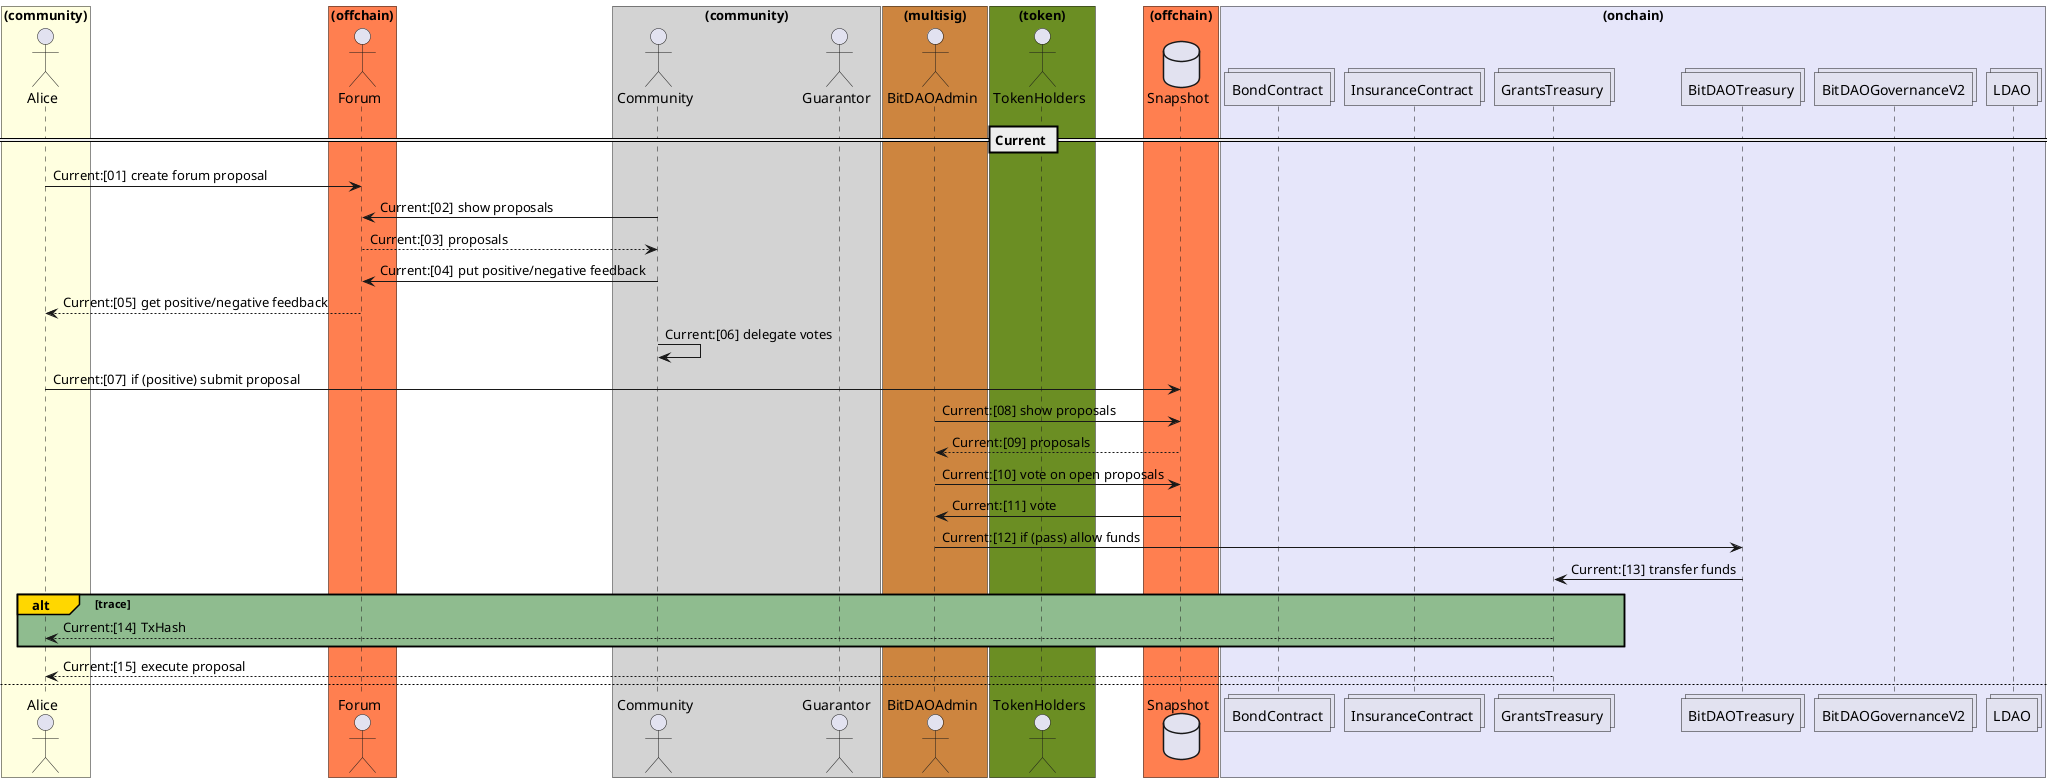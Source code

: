 @startuml
'https://plantuml.com/sequence-diagram
box "(community)" #LightYellow
actor Alice as alice
end box

box "(offchain)" #Coral
actor Forum as forum
end box

box "(community)" #LightGray
actor Community as community
actor Guarantor as guarantor
end box

box "(multisig)" #Peru
actor BitDAOAdmin as bitdaoadmin
end box

box "(token)" #OliveDrab
actor TokenHolders as tokenholders
endbox

box "(offchain)" #Coral
database Snapshot as snapshot
end box

box "(onchain)" #Lavender
collections BondContract as bondcontract
collections InsuranceContract as insurancecontract
collections GrantsTreasury as grantstreasury
collections BitDAOTreasury as bitdaotreasury
collections BitDAOGovernanceV2 as bitdaogovernance
collections LDAO
end box

autonumber "Current:[00]"

== Current ==

alice -> forum: create forum proposal

community -> forum: show proposals
community <-- forum: proposals
community -> forum: put positive/negative feedback

alice <-- forum: get positive/negative feedback

community -> community: delegate votes

alice -> snapshot: if (positive) submit proposal

bitdaoadmin -> snapshot: show proposals
bitdaoadmin <-- snapshot: proposals
bitdaoadmin -> snapshot: vote on open proposals
bitdaoadmin <- snapshot: vote
bitdaoadmin -> bitdaotreasury: if (pass) allow funds
bitdaotreasury -> grantstreasury: transfer funds

alt#Gold #DarkSeaGreen trace
  alice <-- grantstreasury: TxHash
end

alice <-- grantstreasury: execute proposal

newpage

autonumber "Bond:[00]"

== Bond ==

alice -> forum: create forum proposal
alice <- guarantor: positive/negative feedback
alice -> bondcontract: if (positive) create bond

guarantor -> bondcontract: contribute

community -> community: delegate votes

alice -> snapshot: submit proposal

bitdaoadmin -> bitdaotreasury: if (pass) allow funds
bitdaotreasury -> grantstreasury: transfer funds

alice <-- grantstreasury: execute proposal

community -> community: delegate votes

alice -> snapshot: submit release request
guarantor -> snapshot: show proposals
guarantor <-- snapshot: proposals
guarantor -> snapshot: vote

bitdaoadmin -> snapshot: show vote result
bitdaoadmin <-- snapshot: pass/fail

alt#Gold #LightBlue pass
    bitdaoadmin -> bondcontract: release bond
else #Pink fail
    bitdaoadmin -> bondcontract: slash bond
end

  alt#Gold #DarkSeaGreen trace
    bitdaoadmin <-- bondcontract: TxHash
  end

newpage

autonumber "Roles:[00]"

== Roles ==

alice -> forum: submit create role proposal
community -> forum: list role proposals
community <-- forum: role proposals
community -> forum: positive/negative feedback
alice <-- forum: get positive/negative feedback

community -> community: delegate votes

alice -> snapshot: if (positive) create admin role

bitdaoadmin -> snapshot: list role proposals
bitdaoadmin <-- snapshot: role proposals
bitdaoadmin -> snapshot: show results
bitdaoadmin <-- snapshot: results

bitdaoadmin -> bitdaogovernance: if (pass) create role

alt#Gold #DarkSeaGreen trace
  bitdaoadmin <-- bitdaogovernance: TxHash
end




@enduml